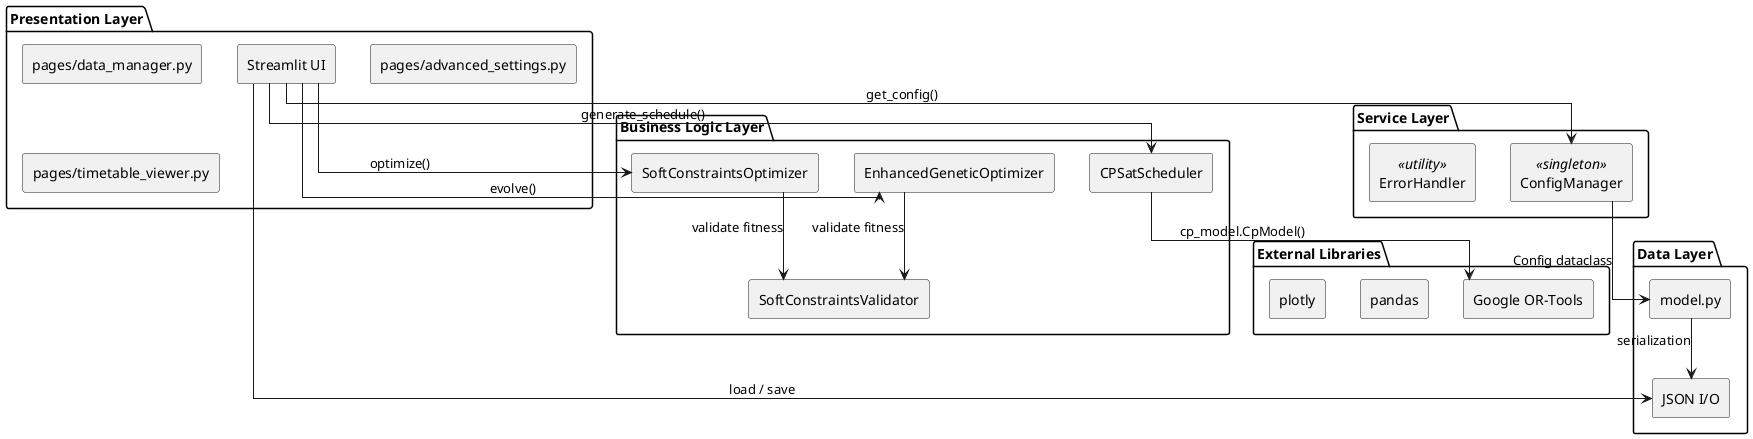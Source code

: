 @startuml architecture_diagram
skinparam componentStyle rectangle
skinparam linetype ortho

'===========================
' Layer 1: Presentation
'===========================
package "Presentation Layer" {
  [Streamlit UI] as UI
  [pages/data_manager.py] as DM
  [pages/advanced_settings.py] as AS
  [pages/timetable_viewer.py] as TV
}

'===========================
' Layer 2: Service / Business Logic
'===========================
package "Service Layer" {
  [ConfigManager] as CM   <<singleton>>
  [ErrorHandler]          <<utility>>
}

package "Business Logic Layer" {
  component [CPSatScheduler] as CPS
  component [EnhancedGeneticOptimizer] as GA
  component [SoftConstraintsOptimizer] as SA
  component [SoftConstraintsValidator] as SCV
}

'===========================
' Layer 3: Data / Models
'===========================
package "Data Layer" {
  [model.py] as MODELS
  [JSON I/O] as JSON
}

'===========================
' Layer 4: External Libraries
'===========================
package "External Libraries" {
  [Google OR-Tools] as ORTOOLS
  [pandas] as PD
  [plotly] as PLY
}

'===========================
' Relations
'===========================
UI  --> CM        : get_config()
UI  --> CPS       : generate_schedule()
UI  --> GA        : evolve()
UI  --> SA        : optimize()
UI  --> JSON      : load / save

CM  --> MODELS    : Config dataclass
CPS --> ORTOOLS   : cp_model.CpModel()
GA  --> SCV       : validate fitness
SA  --> SCV       : validate fitness
MODELS --> JSON   : serialization

@enduml
